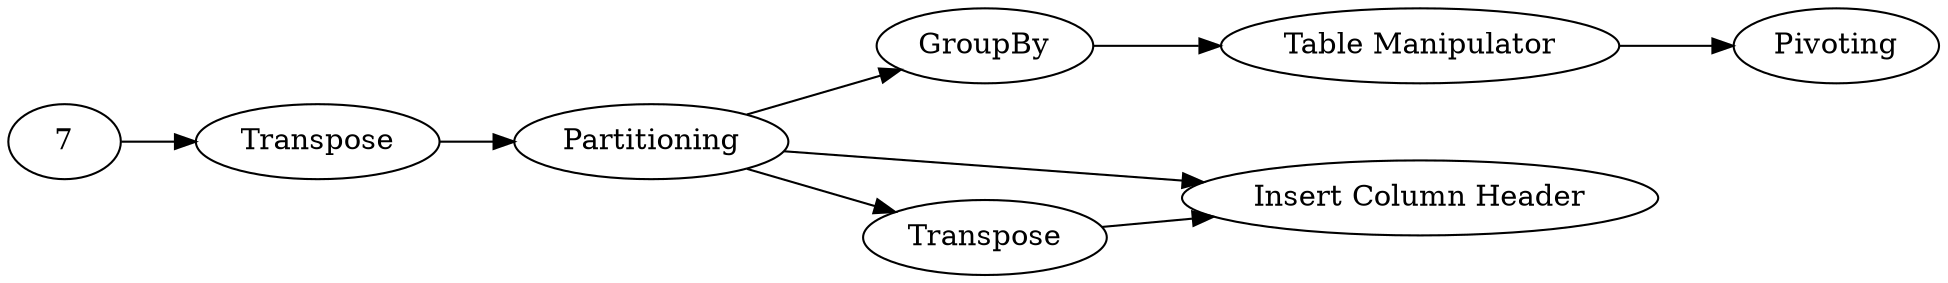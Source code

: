 digraph {
	6 [label=Transpose]
	3 [label=GroupBy]
	4 [label=Pivoting]
	5 [label="Table Manipulator"]
	8 [label="Table Reader"]
	8 [label=Partitioning]
	9 [label="Insert Column Header"]
	10 [label=Transpose]
	3 -> 5
	5 -> 4
	8 -> 3
	8 -> 9
	8 -> 10
	10 -> 9
	6 -> 8
	7 -> 6
	rankdir=LR
}
